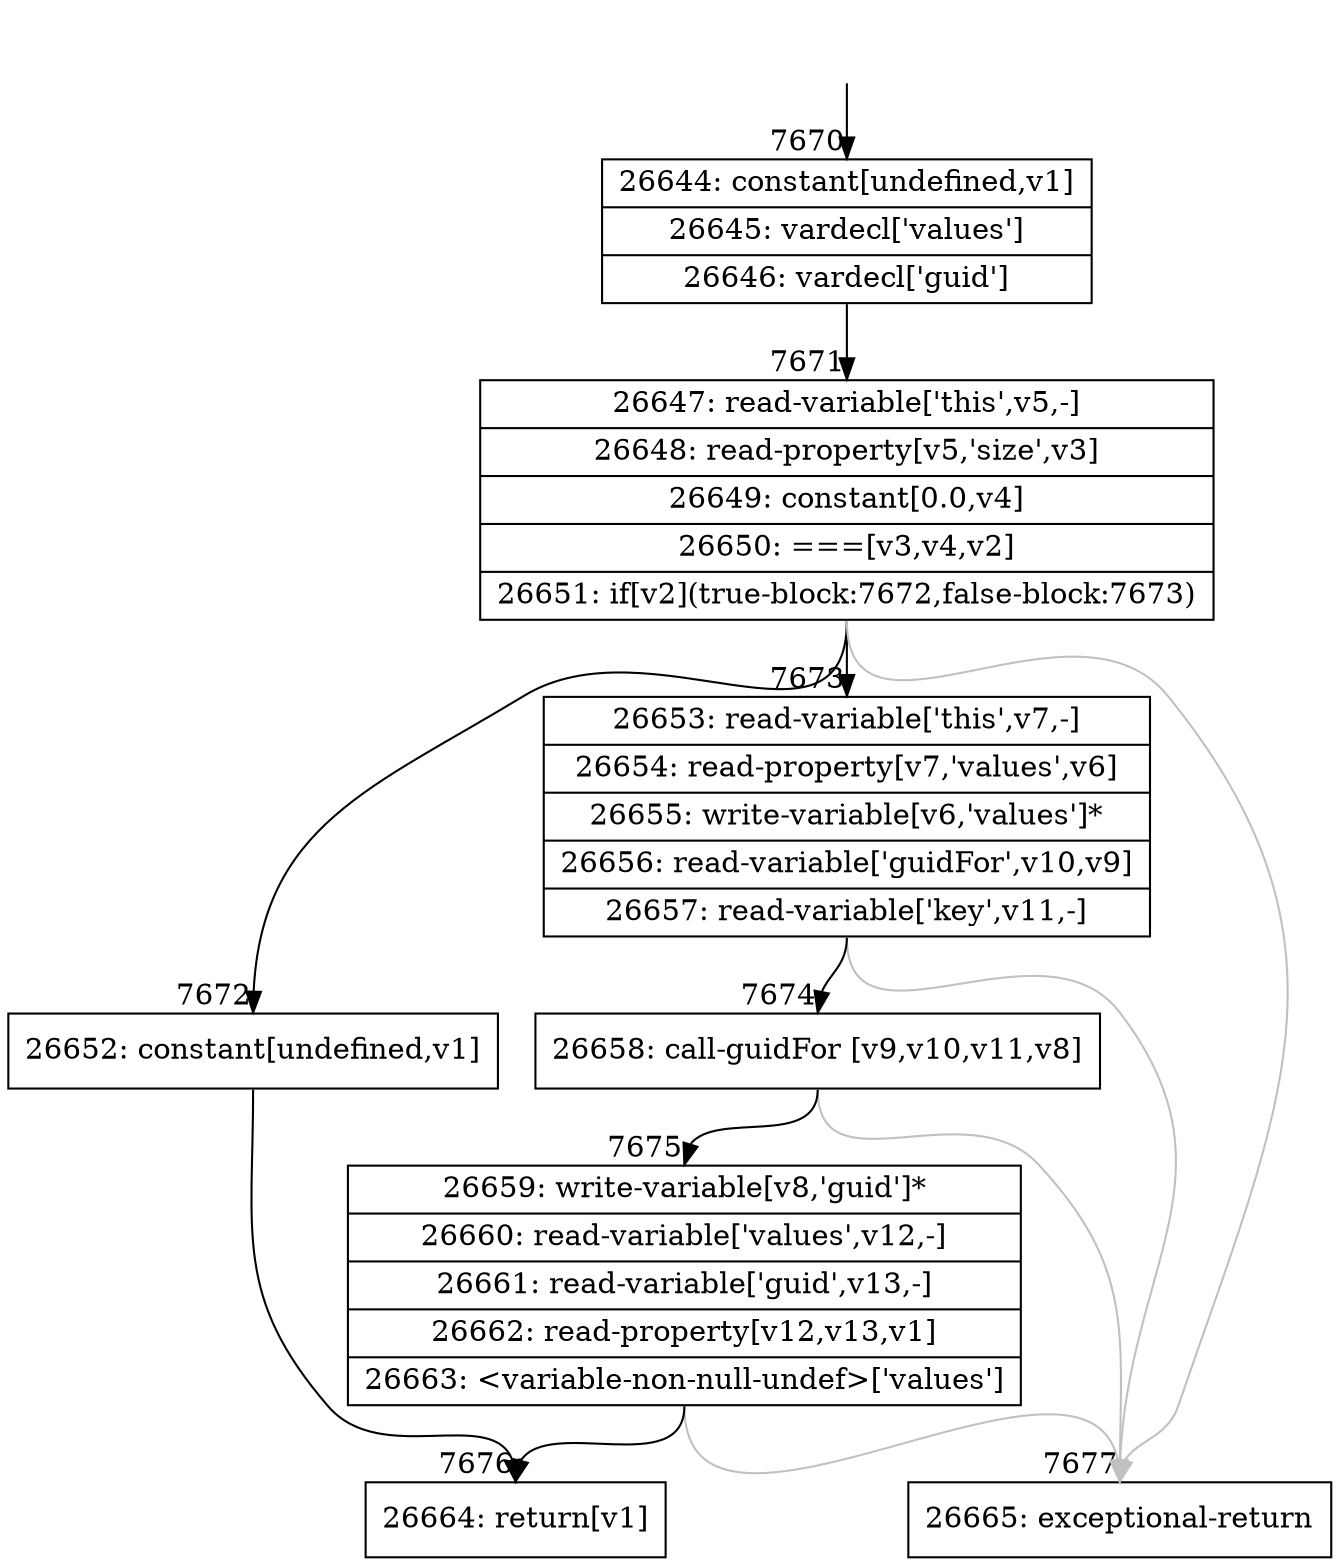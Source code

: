 digraph {
rankdir="TD"
BB_entry646[shape=none,label=""];
BB_entry646 -> BB7670 [tailport=s, headport=n, headlabel="    7670"]
BB7670 [shape=record label="{26644: constant[undefined,v1]|26645: vardecl['values']|26646: vardecl['guid']}" ] 
BB7670 -> BB7671 [tailport=s, headport=n, headlabel="      7671"]
BB7671 [shape=record label="{26647: read-variable['this',v5,-]|26648: read-property[v5,'size',v3]|26649: constant[0.0,v4]|26650: ===[v3,v4,v2]|26651: if[v2](true-block:7672,false-block:7673)}" ] 
BB7671 -> BB7672 [tailport=s, headport=n, headlabel="      7672"]
BB7671 -> BB7673 [tailport=s, headport=n, headlabel="      7673"]
BB7671 -> BB7677 [tailport=s, headport=n, color=gray, headlabel="      7677"]
BB7672 [shape=record label="{26652: constant[undefined,v1]}" ] 
BB7672 -> BB7676 [tailport=s, headport=n, headlabel="      7676"]
BB7673 [shape=record label="{26653: read-variable['this',v7,-]|26654: read-property[v7,'values',v6]|26655: write-variable[v6,'values']*|26656: read-variable['guidFor',v10,v9]|26657: read-variable['key',v11,-]}" ] 
BB7673 -> BB7674 [tailport=s, headport=n, headlabel="      7674"]
BB7673 -> BB7677 [tailport=s, headport=n, color=gray]
BB7674 [shape=record label="{26658: call-guidFor [v9,v10,v11,v8]}" ] 
BB7674 -> BB7675 [tailport=s, headport=n, headlabel="      7675"]
BB7674 -> BB7677 [tailport=s, headport=n, color=gray]
BB7675 [shape=record label="{26659: write-variable[v8,'guid']*|26660: read-variable['values',v12,-]|26661: read-variable['guid',v13,-]|26662: read-property[v12,v13,v1]|26663: \<variable-non-null-undef\>['values']}" ] 
BB7675 -> BB7676 [tailport=s, headport=n]
BB7675 -> BB7677 [tailport=s, headport=n, color=gray]
BB7676 [shape=record label="{26664: return[v1]}" ] 
BB7677 [shape=record label="{26665: exceptional-return}" ] 
//#$~ 14171
}
